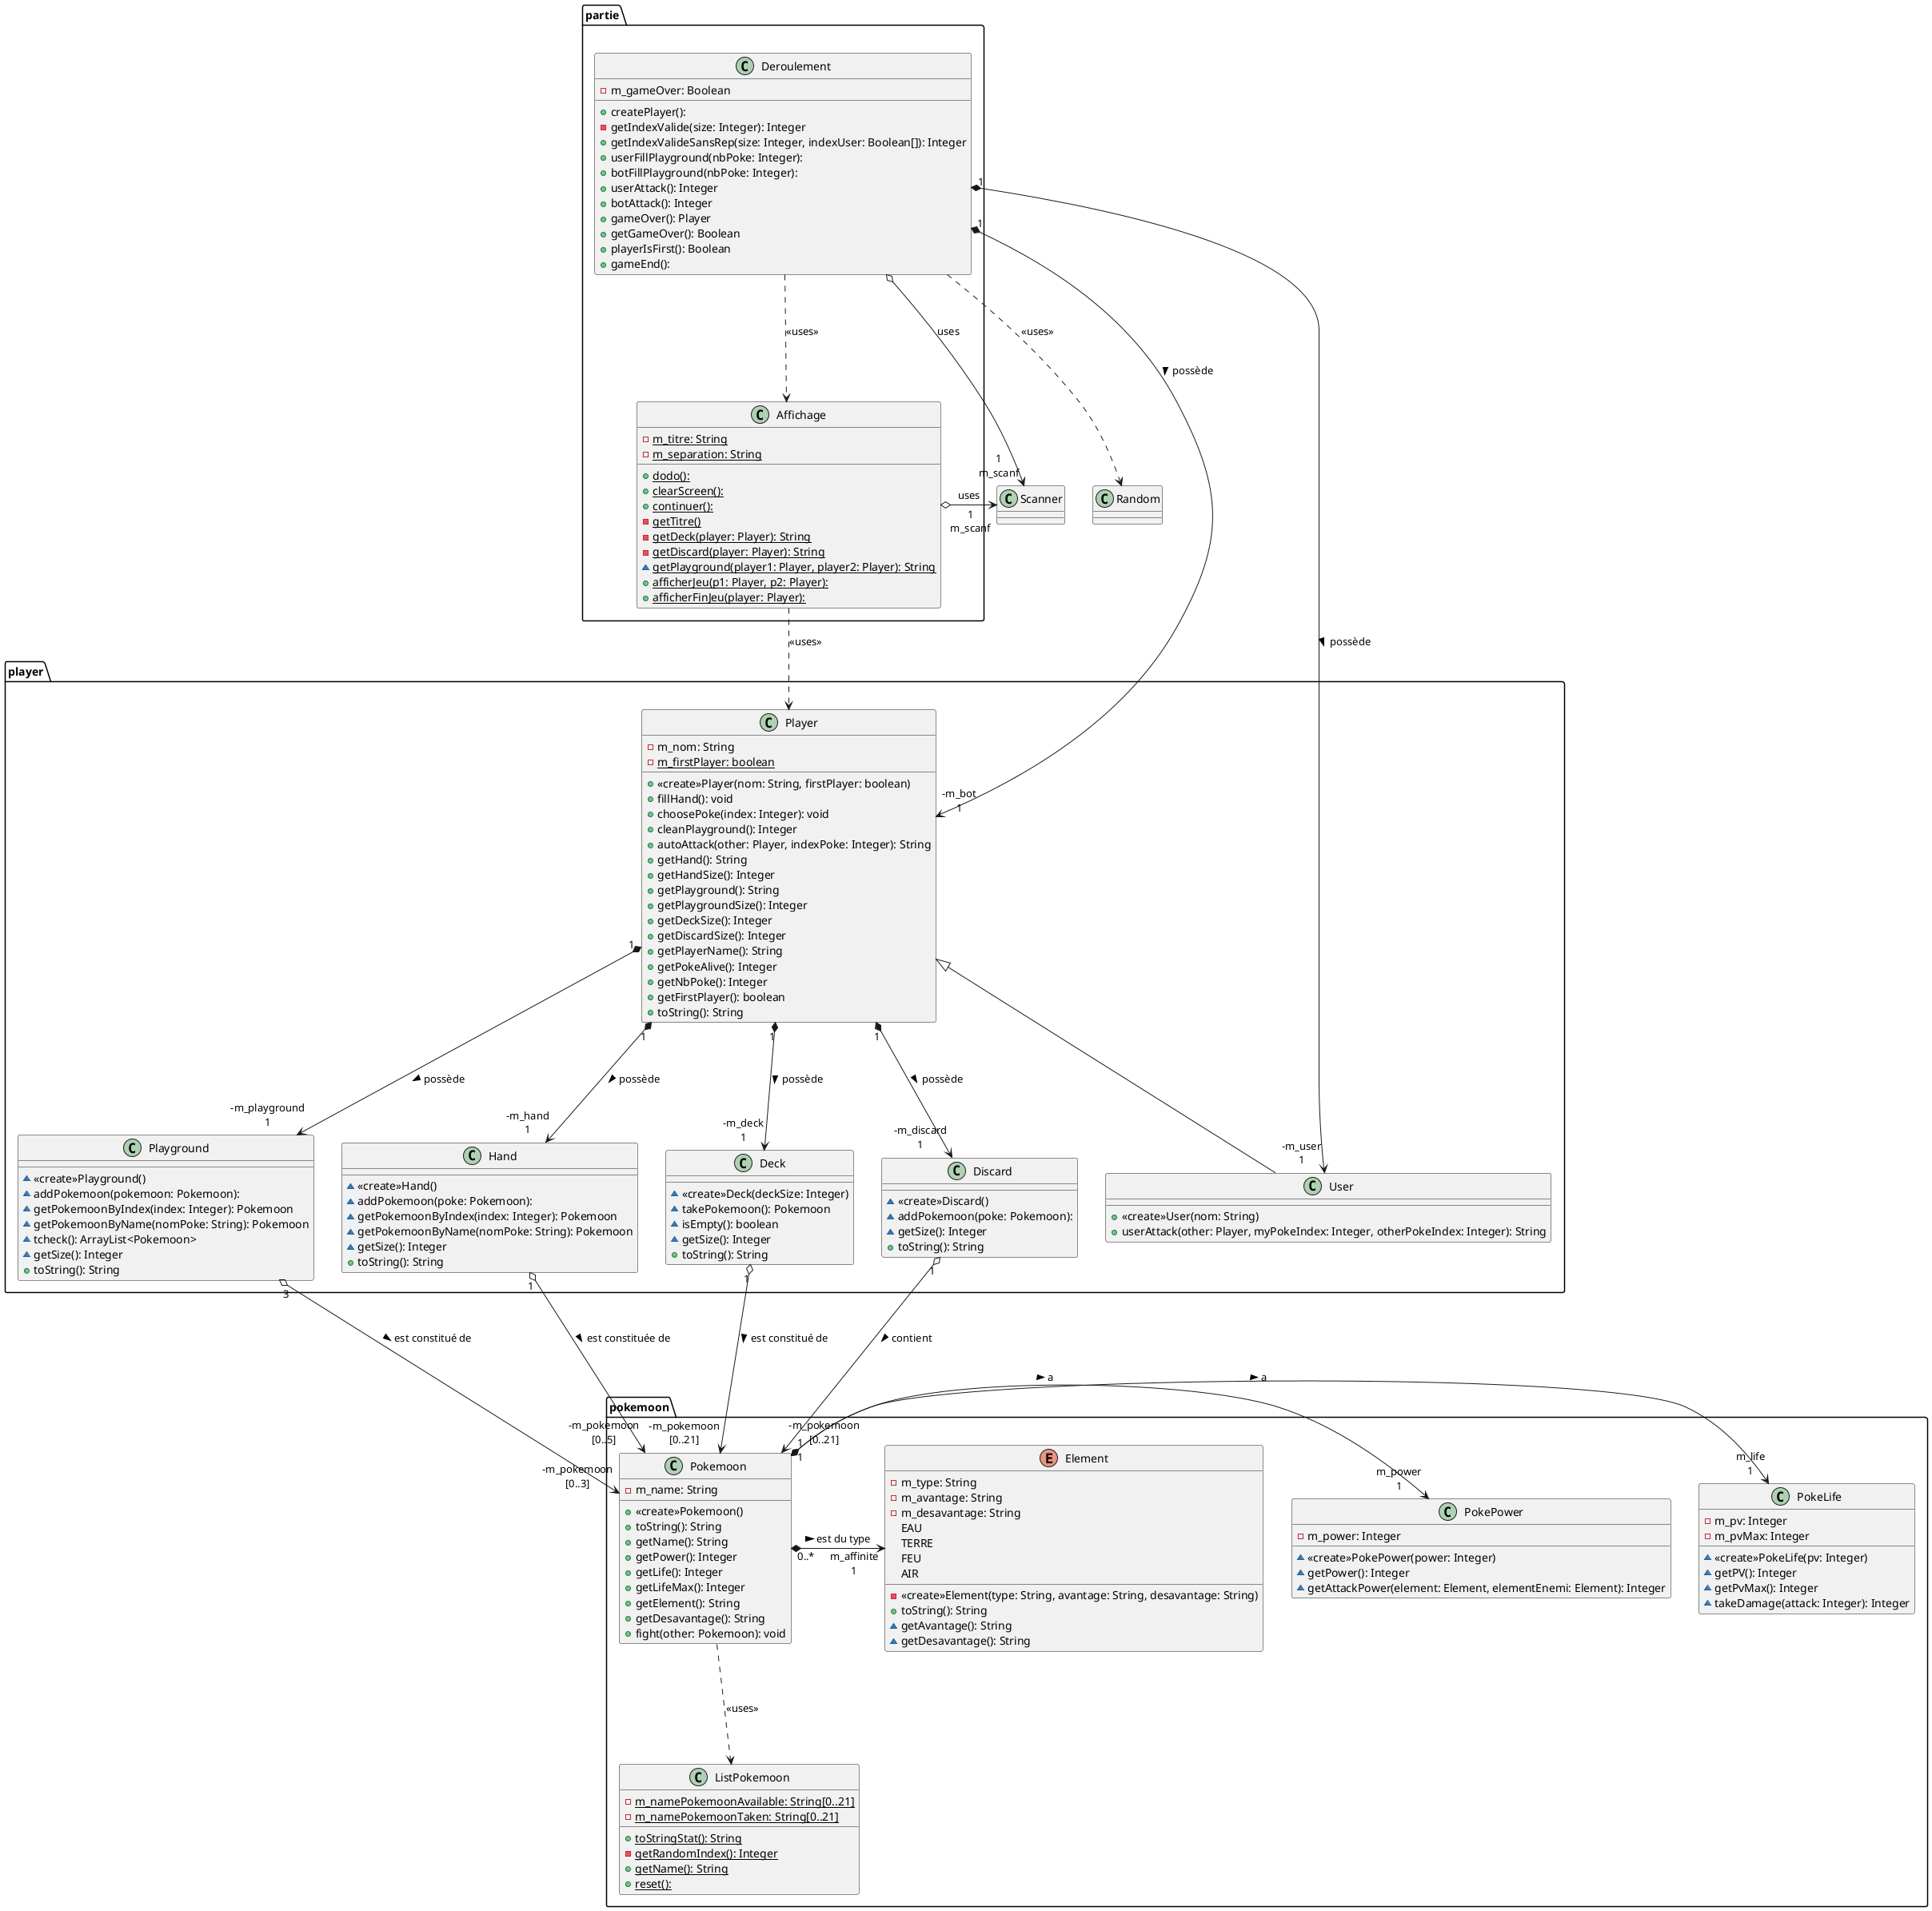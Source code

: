 @startuml semaine2

package partie{

    class Deroulement{
        -m_gameOver: Boolean
        +createPlayer(): 
        -getIndexValide(size: Integer): Integer
        +getIndexValideSansRep(size: Integer, indexUser: Boolean[]): Integer
        +userFillPlayground(nbPoke: Integer): 
        +botFillPlayground(nbPoke: Integer): 
        +userAttack(): Integer
        +botAttack(): Integer
        +gameOver(): Player
        +getGameOver(): Boolean
        +playerIsFirst(): Boolean
        +gameEnd(): 
    }

    class Affichage {
        -{static}m_titre: String
        -{static}m_separation: String
        +{static}dodo():
        +{static}clearScreen():
        +{static}continuer():
        -{static}getTitre()
        -{static}getDeck(player: Player): String
        -{static}getDiscard(player: Player): String
        ~{static}getPlayground(player1: Player, player2: Player): String
        +{static}afficherJeu(p1: Player, p2: Player):
        +{static}afficherFinJeu(player: Player):
    }
}
package player{

   class Player{
       -m_nom: String
       -{static}m_firstPlayer: boolean
       +«create»Player(nom: String, firstPlayer: boolean)
       +fillHand(): void
       +choosePoke(index: Integer): void
       +cleanPlayground(): Integer
       +autoAttack(other: Player, indexPoke: Integer): String
       +getHand(): String
       +getHandSize(): Integer
       +getPlayground(): String
       +getPlaygroundSize(): Integer
       +getDeckSize(): Integer
       +getDiscardSize(): Integer
       +getPlayerName(): String
       +getPokeAlive(): Integer
       +getNbPoke(): Integer
       +getFirstPlayer(): boolean
       +toString(): String
   }

   class User{
        +<<create>>User(nom: String)
        +userAttack(other: Player, myPokeIndex: Integer, otherPokeIndex: Integer): String
   }

   class Playground{
          ~«create»Playground()
          ~addPokemoon(pokemoon: Pokemoon): 
          ~getPokemoonByIndex(index: Integer): Pokemoon
          ~getPokemoonByName(nomPoke: String): Pokemoon
          ~tcheck(): ArrayList<Pokemoon>
          ~getSize(): Integer
          +toString(): String
   }

   class Hand{
       ~«create»Hand()
       ~addPokemoon(poke: Pokemoon): 
       ~getPokemoonByIndex(index: Integer): Pokemoon
       ~getPokemoonByName(nomPoke: String): Pokemoon
       ~getSize(): Integer
       +toString(): String
   }

   class Deck{
       ~«create»Deck(deckSize: Integer)
       ~takePokemoon(): Pokemoon
       ~isEmpty(): boolean
       ~getSize(): Integer
       +toString(): String
   }

   class Discard{
       ~«create»Discard()
       ~addPokemoon(poke: Pokemoon): 
       ~getSize(): Integer
       +toString(): String
   }
}

package pokemoon{
    enum Element{
        -m_type: String
        -m_avantage: String
        -m_desavantage: String
        EAU
        TERRE
        FEU
        AIR
        -«create»Element(type: String, avantage: String, desavantage: String)
        +toString(): String
        ~getAvantage(): String
        ~getDesavantage(): String
    }

    class ListPokemoon{
        -{static}m_namePokemoonAvailable: String[0..21]
        -{static}m_namePokemoonTaken: String[0..21]
        +{static}toStringStat(): String
        -{static}getRandomIndex(): Integer
        +{static}getName(): String
        +{static}reset():
    }

    class PokeLife{
        -m_pv: Integer
        -m_pvMax: Integer
        ~«create»PokeLife(pv: Integer)
        ~getPV(): Integer
        ~getPvMax(): Integer
        ~takeDamage(attack: Integer): Integer
    }

    class PokePower{
        -m_power: Integer
        ~«create»PokePower(power: Integer)
        ~getPower(): Integer
        ~getAttackPower(element: Element, elementEnemi: Element): Integer
    }

    class Pokemoon{
        -m_name: String
        +«create»Pokemoon()
        +toString(): String
        +getName(): String
        +getPower(): Integer
        +getLife(): Integer
        +getLifeMax(): Integer
        +getElement(): String
        +getDesavantage(): String
        +fight(other: Pokemoon): void
    }

    Pokemoon "1" *-> "m_life\n1" PokeLife : a >
    Pokemoon "1" *-> "m_power\n1" PokePower : a >
    Pokemoon "0..*" *-> "m_affinite\n1" Element : est du type >

}
User -up--|> Player

Player "1" *---> "-m_deck\n1"Deck : possède >
Player "1" *---> "-m_hand\n1" Hand : possède >
Player "1" *---> "-m_discard\n1" Discard: possède >
Player "1" *---> "-m_playground\n1"Playground : possède >

Playground "3" o---> "-m_pokemoon\n[0..3]"Pokemoon : est constitué de >

Pokemoon -[dashed]--> ListPokemoon : <<uses>>

Hand "1" o--->"-m_pokemoon\n[0..5]" Pokemoon : est constituée de >

Deck "1" o---> "-m_pokemoon\n[0..21]"Pokemoon : est constitué de >

Discard "1" o--->"-m_pokemoon\n[0..21]"Pokemoon: contient >

Deroulement "1" *---> "-m_user\n1"User : possède >
Deroulement "1" *---> "-m_bot\n1"Player : possède >
Deroulement -[dashed]-->Random : <<uses>>
Deroulement o-> "1\nm_scanf"Scanner : uses
Deroulement -[dashed]-->Affichage : <<uses>>

Affichage -[dashed]->Player : <<uses>>
Affichage o-> "1\nm_scanf"Scanner : uses

@enduml